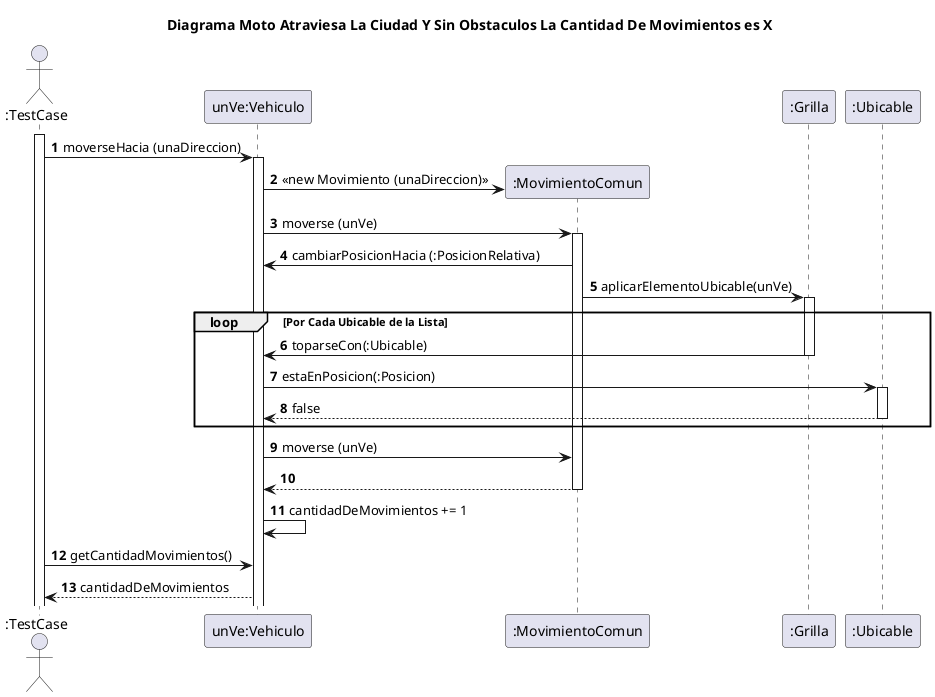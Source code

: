 @startuml
'https://plantuml.com/sequence-diagram
title Diagrama Moto Atraviesa La Ciudad Y Sin Obstaculos La Cantidad De Movimientos es X
autonumber
actor ":TestCase"

Activate ":TestCase"
   ":TestCase" -> "unVe:Vehiculo": moverseHacia (unaDireccion)
    Activate "unVe:Vehiculo"
    create ":MovimientoComun"
    "unVe:Vehiculo" -> ":MovimientoComun": <<new Movimiento (unaDireccion) >>
    "unVe:Vehiculo" -> ":MovimientoComun": moverse (unVe)
    Activate ":MovimientoComun"
    ":MovimientoComun" -> "unVe:Vehiculo": cambiarPosicionHacia (:PosicionRelativa)
    ":MovimientoComun" -> ":Grilla": aplicarElementoUbicable(unVe)

    Activate ":Grilla"
    loop Por Cada Ubicable de la Lista
    ":Grilla" -> "unVe:Vehiculo": toparseCon(:Ubicable)
    Deactivate ":Grilla"
    "unVe:Vehiculo" -> ":Ubicable": estaEnPosicion(:Posicion)
    Activate ":Ubicable"
    return false
    end
    "unVe:Vehiculo" -> ":MovimientoComun": moverse (unVe)
    return
    "unVe:Vehiculo" -> "unVe:Vehiculo": cantidadDeMovimientos += 1


    Deactivate ":Ubicable"

    ":TestCase" -> "unVe:Vehiculo": getCantidadMovimientos()
    return cantidadDeMovimientos

@enduml